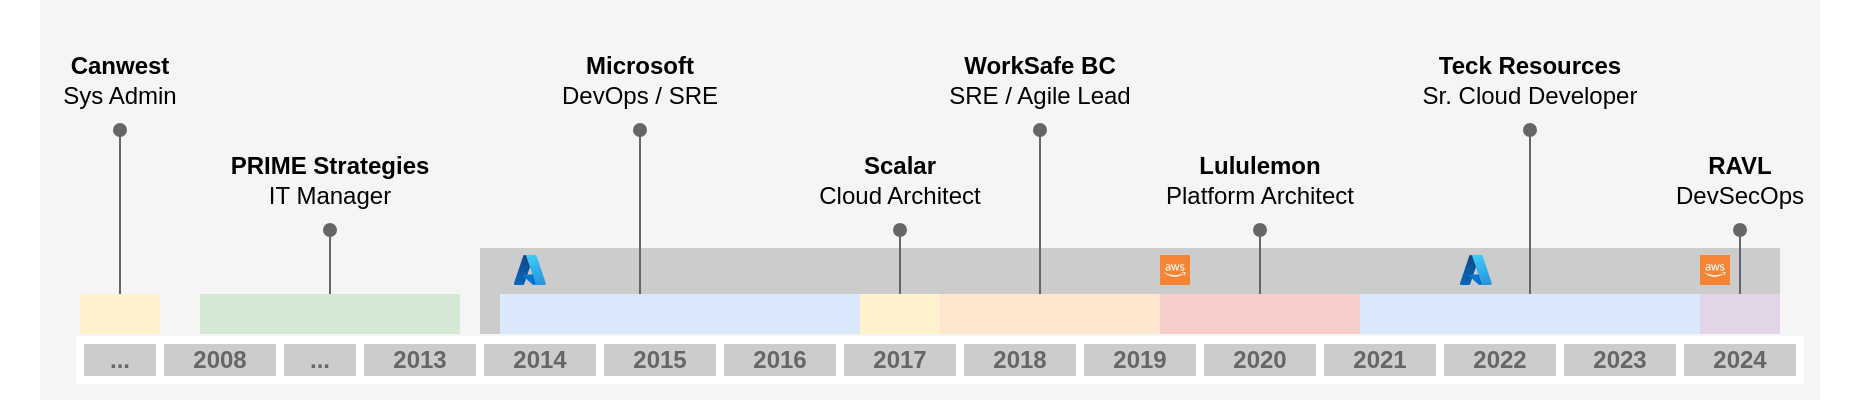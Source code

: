 <mxfile version="24.7.7">
  <diagram name="Page-1" id="3795zcSnCmuhOOe65CC1">
    <mxGraphModel dx="1418" dy="1744" grid="1" gridSize="10" guides="1" tooltips="1" connect="1" arrows="1" fold="1" page="1" pageScale="1" pageWidth="1100" pageHeight="850" math="0" shadow="0">
      <root>
        <mxCell id="0" />
        <mxCell id="1" style="locked=1;" parent="0" visible="0" />
        <mxCell id="-YP-eO5KwbZW0vEqe5pf-1" value="" style="shape=image;verticalLabelPosition=bottom;labelBackgroundColor=default;verticalAlign=top;aspect=fixed;imageAspect=0;image=https://slideuplift.com/wp-content/uploads/2020/06/resume-timeline-04.jpg;" vertex="1" parent="1">
          <mxGeometry x="1050" y="180" width="960" height="720" as="geometry" />
        </mxCell>
        <mxCell id="-YP-eO5KwbZW0vEqe5pf-2" value="Untitled Layer" parent="0" />
        <mxCell id="-YP-eO5KwbZW0vEqe5pf-62" value="" style="rounded=0;whiteSpace=wrap;html=1;fillColor=#f5f5f5;fontColor=#333333;strokeColor=none;" vertex="1" parent="-YP-eO5KwbZW0vEqe5pf-2">
          <mxGeometry x="220" y="-10" width="890" height="200" as="geometry" />
        </mxCell>
        <mxCell id="-YP-eO5KwbZW0vEqe5pf-29" value="" style="rounded=0;whiteSpace=wrap;html=1;fontStyle=1;fillColor=#CCCCCC;strokeColor=none;strokeWidth=4;fontColor=#333333;" vertex="1" parent="-YP-eO5KwbZW0vEqe5pf-2">
          <mxGeometry x="440" y="114" width="650" height="43" as="geometry" />
        </mxCell>
        <mxCell id="-YP-eO5KwbZW0vEqe5pf-3" value="2008" style="rounded=0;whiteSpace=wrap;html=1;fontStyle=1;fillColor=#CCCCCC;fontColor=#666666;strokeColor=#FFFFFF;strokeWidth=4;" vertex="1" parent="-YP-eO5KwbZW0vEqe5pf-2">
          <mxGeometry x="280" y="160" width="60" height="20" as="geometry" />
        </mxCell>
        <mxCell id="-YP-eO5KwbZW0vEqe5pf-8" value="2013" style="rounded=0;whiteSpace=wrap;html=1;fontStyle=1;fillColor=#CCCCCC;fontColor=#666666;strokeColor=#FFFFFF;strokeWidth=4;" vertex="1" parent="-YP-eO5KwbZW0vEqe5pf-2">
          <mxGeometry x="380" y="160" width="60" height="20" as="geometry" />
        </mxCell>
        <mxCell id="-YP-eO5KwbZW0vEqe5pf-9" value="2014" style="rounded=0;whiteSpace=wrap;html=1;fontStyle=1;fillColor=#CCCCCC;fontColor=#666666;strokeColor=#FFFFFF;strokeWidth=4;" vertex="1" parent="-YP-eO5KwbZW0vEqe5pf-2">
          <mxGeometry x="440" y="160" width="60" height="20" as="geometry" />
        </mxCell>
        <mxCell id="-YP-eO5KwbZW0vEqe5pf-10" value="2015" style="rounded=0;whiteSpace=wrap;html=1;fontStyle=1;fillColor=#CCCCCC;fontColor=#666666;strokeColor=#FFFFFF;strokeWidth=4;" vertex="1" parent="-YP-eO5KwbZW0vEqe5pf-2">
          <mxGeometry x="500" y="160" width="60" height="20" as="geometry" />
        </mxCell>
        <mxCell id="-YP-eO5KwbZW0vEqe5pf-11" value="2016" style="rounded=0;whiteSpace=wrap;html=1;fontStyle=1;fillColor=#CCCCCC;fontColor=#666666;strokeColor=#FFFFFF;strokeWidth=4;" vertex="1" parent="-YP-eO5KwbZW0vEqe5pf-2">
          <mxGeometry x="560" y="160" width="60" height="20" as="geometry" />
        </mxCell>
        <mxCell id="-YP-eO5KwbZW0vEqe5pf-12" value="2017" style="rounded=0;whiteSpace=wrap;html=1;fontStyle=1;fillColor=#CCCCCC;fontColor=#666666;strokeColor=#FFFFFF;strokeWidth=4;" vertex="1" parent="-YP-eO5KwbZW0vEqe5pf-2">
          <mxGeometry x="620" y="160" width="60" height="20" as="geometry" />
        </mxCell>
        <mxCell id="-YP-eO5KwbZW0vEqe5pf-13" value="2018" style="rounded=0;whiteSpace=wrap;html=1;fontStyle=1;fillColor=#CCCCCC;fontColor=#666666;strokeColor=#FFFFFF;strokeWidth=4;" vertex="1" parent="-YP-eO5KwbZW0vEqe5pf-2">
          <mxGeometry x="680" y="160" width="60" height="20" as="geometry" />
        </mxCell>
        <mxCell id="-YP-eO5KwbZW0vEqe5pf-14" value="2019" style="rounded=0;whiteSpace=wrap;html=1;fontStyle=1;fillColor=#CCCCCC;fontColor=#666666;strokeColor=#FFFFFF;strokeWidth=4;" vertex="1" parent="-YP-eO5KwbZW0vEqe5pf-2">
          <mxGeometry x="740" y="160" width="60" height="20" as="geometry" />
        </mxCell>
        <mxCell id="-YP-eO5KwbZW0vEqe5pf-15" value="2020" style="rounded=0;whiteSpace=wrap;html=1;fontStyle=1;fillColor=#CCCCCC;fontColor=#666666;strokeColor=#FFFFFF;strokeWidth=4;" vertex="1" parent="-YP-eO5KwbZW0vEqe5pf-2">
          <mxGeometry x="800" y="160" width="60" height="20" as="geometry" />
        </mxCell>
        <mxCell id="-YP-eO5KwbZW0vEqe5pf-16" value="2021" style="rounded=0;whiteSpace=wrap;html=1;fontStyle=1;fillColor=#CCCCCC;fontColor=#666666;strokeColor=#FFFFFF;strokeWidth=4;" vertex="1" parent="-YP-eO5KwbZW0vEqe5pf-2">
          <mxGeometry x="860" y="160" width="60" height="20" as="geometry" />
        </mxCell>
        <mxCell id="-YP-eO5KwbZW0vEqe5pf-17" value="2022" style="rounded=0;whiteSpace=wrap;html=1;fontStyle=1;fillColor=#CCCCCC;fontColor=#666666;strokeColor=#FFFFFF;strokeWidth=4;" vertex="1" parent="-YP-eO5KwbZW0vEqe5pf-2">
          <mxGeometry x="920" y="160" width="60" height="20" as="geometry" />
        </mxCell>
        <mxCell id="-YP-eO5KwbZW0vEqe5pf-18" value="2023" style="rounded=0;whiteSpace=wrap;html=1;fontStyle=1;fillColor=#CCCCCC;fontColor=#666666;strokeColor=#FFFFFF;strokeWidth=4;" vertex="1" parent="-YP-eO5KwbZW0vEqe5pf-2">
          <mxGeometry x="980" y="160" width="60" height="20" as="geometry" />
        </mxCell>
        <mxCell id="-YP-eO5KwbZW0vEqe5pf-19" value="2024" style="rounded=0;whiteSpace=wrap;html=1;fontStyle=1;fillColor=#CCCCCC;fontColor=#666666;strokeColor=#FFFFFF;strokeWidth=4;" vertex="1" parent="-YP-eO5KwbZW0vEqe5pf-2">
          <mxGeometry x="1040" y="160" width="60" height="20" as="geometry" />
        </mxCell>
        <mxCell id="-YP-eO5KwbZW0vEqe5pf-20" value="..." style="rounded=0;whiteSpace=wrap;html=1;fontStyle=1;fillColor=#CCCCCC;fontColor=#666666;strokeColor=#FFFFFF;strokeWidth=4;" vertex="1" parent="-YP-eO5KwbZW0vEqe5pf-2">
          <mxGeometry x="240" y="160" width="40" height="20" as="geometry" />
        </mxCell>
        <mxCell id="-YP-eO5KwbZW0vEqe5pf-21" value="" style="rounded=0;whiteSpace=wrap;html=1;fontStyle=1;fillColor=#d5e8d4;strokeColor=none;strokeWidth=4;" vertex="1" parent="-YP-eO5KwbZW0vEqe5pf-2">
          <mxGeometry x="300" y="137" width="130" height="20" as="geometry" />
        </mxCell>
        <mxCell id="-YP-eO5KwbZW0vEqe5pf-23" value="" style="rounded=0;whiteSpace=wrap;html=1;fontStyle=1;fillColor=#dae8fc;strokeColor=none;strokeWidth=4;" vertex="1" parent="-YP-eO5KwbZW0vEqe5pf-2">
          <mxGeometry x="450" y="137" width="180" height="20" as="geometry" />
        </mxCell>
        <mxCell id="-YP-eO5KwbZW0vEqe5pf-24" value="" style="rounded=0;whiteSpace=wrap;html=1;fontStyle=1;fillColor=#fff2cc;strokeColor=none;strokeWidth=4;" vertex="1" parent="-YP-eO5KwbZW0vEqe5pf-2">
          <mxGeometry x="630" y="137" width="40" height="20" as="geometry" />
        </mxCell>
        <mxCell id="-YP-eO5KwbZW0vEqe5pf-25" value="" style="rounded=0;whiteSpace=wrap;html=1;fontStyle=1;fillColor=#ffe6cc;strokeColor=none;strokeWidth=4;" vertex="1" parent="-YP-eO5KwbZW0vEqe5pf-2">
          <mxGeometry x="670" y="137" width="110" height="20" as="geometry" />
        </mxCell>
        <mxCell id="-YP-eO5KwbZW0vEqe5pf-26" value="" style="rounded=0;whiteSpace=wrap;html=1;fontStyle=1;fillColor=#f8cecc;strokeColor=none;strokeWidth=4;" vertex="1" parent="-YP-eO5KwbZW0vEqe5pf-2">
          <mxGeometry x="780" y="137" width="100" height="20" as="geometry" />
        </mxCell>
        <mxCell id="-YP-eO5KwbZW0vEqe5pf-27" value="" style="rounded=0;whiteSpace=wrap;html=1;fontStyle=1;fillColor=#dae8fc;strokeColor=none;strokeWidth=4;" vertex="1" parent="-YP-eO5KwbZW0vEqe5pf-2">
          <mxGeometry x="880" y="137" width="170" height="20" as="geometry" />
        </mxCell>
        <mxCell id="-YP-eO5KwbZW0vEqe5pf-28" value="" style="rounded=0;whiteSpace=wrap;html=1;fontStyle=1;fillColor=#e1d5e7;strokeColor=none;strokeWidth=4;" vertex="1" parent="-YP-eO5KwbZW0vEqe5pf-2">
          <mxGeometry x="1050" y="137" width="40" height="20" as="geometry" />
        </mxCell>
        <mxCell id="-YP-eO5KwbZW0vEqe5pf-36" style="rounded=0;orthogonalLoop=1;jettySize=auto;html=1;edgeStyle=orthogonalEdgeStyle;endArrow=oval;endFill=1;fillColor=#f5f5f5;strokeColor=#666666;" edge="1" parent="-YP-eO5KwbZW0vEqe5pf-2" target="-YP-eO5KwbZW0vEqe5pf-37" source="-YP-eO5KwbZW0vEqe5pf-21">
          <mxGeometry relative="1" as="geometry">
            <mxPoint x="335" y="137" as="sourcePoint" />
            <Array as="points" />
            <mxPoint x="335" y="95" as="targetPoint" />
          </mxGeometry>
        </mxCell>
        <mxCell id="-YP-eO5KwbZW0vEqe5pf-37" value="&lt;b&gt;PRIME Strategies&lt;/b&gt;&lt;div&gt;IT Manager&lt;/div&gt;" style="text;html=1;align=center;verticalAlign=middle;whiteSpace=wrap;rounded=0;perimeterSpacing=5;" vertex="1" parent="-YP-eO5KwbZW0vEqe5pf-2">
          <mxGeometry x="305" y="60" width="120" height="40" as="geometry" />
        </mxCell>
        <mxCell id="-YP-eO5KwbZW0vEqe5pf-38" style="rounded=0;orthogonalLoop=1;jettySize=auto;html=1;edgeStyle=orthogonalEdgeStyle;endArrow=oval;endFill=1;fillColor=#f5f5f5;strokeColor=#666666;" edge="1" parent="-YP-eO5KwbZW0vEqe5pf-2" target="-YP-eO5KwbZW0vEqe5pf-39" source="-YP-eO5KwbZW0vEqe5pf-23">
          <mxGeometry relative="1" as="geometry">
            <mxPoint x="520" y="137" as="sourcePoint" />
            <Array as="points">
              <mxPoint x="520" y="100" />
              <mxPoint x="520" y="100" />
            </Array>
          </mxGeometry>
        </mxCell>
        <mxCell id="-YP-eO5KwbZW0vEqe5pf-39" value="&lt;b&gt;Microsoft&lt;/b&gt;&lt;div&gt;DevOps / SRE&lt;br&gt;&lt;/div&gt;" style="text;html=1;align=center;verticalAlign=middle;whiteSpace=wrap;rounded=0;perimeterSpacing=5;" vertex="1" parent="-YP-eO5KwbZW0vEqe5pf-2">
          <mxGeometry x="440" y="10" width="160" height="40" as="geometry" />
        </mxCell>
        <mxCell id="-YP-eO5KwbZW0vEqe5pf-40" value="&lt;b&gt;Scalar&lt;/b&gt;&lt;div&gt;Cloud Architect&lt;br&gt;&lt;/div&gt;" style="text;html=1;align=center;verticalAlign=middle;whiteSpace=wrap;rounded=0;perimeterSpacing=5;" vertex="1" parent="-YP-eO5KwbZW0vEqe5pf-2">
          <mxGeometry x="590" y="60" width="120" height="40" as="geometry" />
        </mxCell>
        <mxCell id="-YP-eO5KwbZW0vEqe5pf-41" style="rounded=0;orthogonalLoop=1;jettySize=auto;html=1;edgeStyle=orthogonalEdgeStyle;endArrow=oval;endFill=1;fillColor=#f5f5f5;strokeColor=#666666;" edge="1" parent="-YP-eO5KwbZW0vEqe5pf-2" source="-YP-eO5KwbZW0vEqe5pf-24" target="-YP-eO5KwbZW0vEqe5pf-40">
          <mxGeometry relative="1" as="geometry">
            <mxPoint x="530" y="147" as="sourcePoint" />
            <Array as="points">
              <mxPoint x="650" y="90" />
              <mxPoint x="650" y="90" />
            </Array>
            <mxPoint x="530" y="105" as="targetPoint" />
          </mxGeometry>
        </mxCell>
        <mxCell id="-YP-eO5KwbZW0vEqe5pf-42" style="rounded=0;orthogonalLoop=1;jettySize=auto;html=1;edgeStyle=orthogonalEdgeStyle;endArrow=oval;endFill=1;fillColor=#f5f5f5;strokeColor=#666666;" edge="1" target="-YP-eO5KwbZW0vEqe5pf-43" parent="-YP-eO5KwbZW0vEqe5pf-2" source="-YP-eO5KwbZW0vEqe5pf-45">
          <mxGeometry relative="1" as="geometry">
            <mxPoint x="380" y="50" as="sourcePoint" />
            <Array as="points">
              <mxPoint x="260" y="110" />
              <mxPoint x="260" y="110" />
            </Array>
            <mxPoint x="270" y="120" as="targetPoint" />
          </mxGeometry>
        </mxCell>
        <mxCell id="-YP-eO5KwbZW0vEqe5pf-43" value="&lt;b&gt;Canwest&lt;/b&gt;&lt;div&gt;Sys Admin&lt;/div&gt;" style="text;html=1;align=center;verticalAlign=middle;whiteSpace=wrap;rounded=0;perimeterSpacing=5;" vertex="1" parent="-YP-eO5KwbZW0vEqe5pf-2">
          <mxGeometry x="200" y="10" width="120" height="40" as="geometry" />
        </mxCell>
        <mxCell id="-YP-eO5KwbZW0vEqe5pf-45" value="" style="rounded=0;whiteSpace=wrap;html=1;fontStyle=1;strokeWidth=4;strokeColor=none;fillColor=#fff2cc;" vertex="1" parent="-YP-eO5KwbZW0vEqe5pf-2">
          <mxGeometry x="240" y="137" width="40" height="20" as="geometry" />
        </mxCell>
        <mxCell id="-YP-eO5KwbZW0vEqe5pf-46" value="&lt;b&gt;WorkSafe BC&lt;/b&gt;&lt;div&gt;SRE / Agile Lead&lt;br&gt;&lt;/div&gt;" style="text;html=1;align=center;verticalAlign=middle;whiteSpace=wrap;rounded=0;perimeterSpacing=5;" vertex="1" parent="-YP-eO5KwbZW0vEqe5pf-2">
          <mxGeometry x="660" y="10" width="120" height="40" as="geometry" />
        </mxCell>
        <mxCell id="-YP-eO5KwbZW0vEqe5pf-47" style="rounded=0;orthogonalLoop=1;jettySize=auto;html=1;edgeStyle=orthogonalEdgeStyle;endArrow=oval;endFill=1;fillColor=#f5f5f5;strokeColor=#666666;" edge="1" parent="-YP-eO5KwbZW0vEqe5pf-2" target="-YP-eO5KwbZW0vEqe5pf-46" source="-YP-eO5KwbZW0vEqe5pf-25">
          <mxGeometry relative="1" as="geometry">
            <mxPoint x="720" y="87" as="sourcePoint" />
            <Array as="points">
              <mxPoint x="720" y="110" />
              <mxPoint x="720" y="110" />
            </Array>
            <mxPoint x="600" y="55" as="targetPoint" />
          </mxGeometry>
        </mxCell>
        <mxCell id="-YP-eO5KwbZW0vEqe5pf-48" value="&lt;b&gt;Lululemon&lt;/b&gt;&lt;div&gt;Platform Architect&lt;br&gt;&lt;/div&gt;" style="text;html=1;align=center;verticalAlign=middle;whiteSpace=wrap;rounded=0;perimeterSpacing=5;" vertex="1" parent="-YP-eO5KwbZW0vEqe5pf-2">
          <mxGeometry x="770" y="60" width="120" height="40" as="geometry" />
        </mxCell>
        <mxCell id="-YP-eO5KwbZW0vEqe5pf-49" style="rounded=0;orthogonalLoop=1;jettySize=auto;html=1;edgeStyle=orthogonalEdgeStyle;endArrow=oval;endFill=1;fillColor=#f5f5f5;strokeColor=#666666;" edge="1" parent="-YP-eO5KwbZW0vEqe5pf-2" target="-YP-eO5KwbZW0vEqe5pf-48" source="-YP-eO5KwbZW0vEqe5pf-26">
          <mxGeometry relative="1" as="geometry">
            <mxPoint x="820" y="187" as="sourcePoint" />
            <Array as="points">
              <mxPoint x="830" y="120" />
              <mxPoint x="830" y="120" />
            </Array>
            <mxPoint x="700" y="105" as="targetPoint" />
          </mxGeometry>
        </mxCell>
        <mxCell id="-YP-eO5KwbZW0vEqe5pf-52" value="" style="image;aspect=fixed;html=1;points=[];align=center;fontSize=12;image=img/lib/azure2/other/Azure_A.svg;" vertex="1" parent="-YP-eO5KwbZW0vEqe5pf-2">
          <mxGeometry x="457" y="117.5" width="15.91" height="15" as="geometry" />
        </mxCell>
        <mxCell id="-YP-eO5KwbZW0vEqe5pf-53" value="" style="outlineConnect=0;dashed=0;verticalLabelPosition=bottom;verticalAlign=top;align=center;html=1;shape=mxgraph.aws3.cloud_2;fillColor=#F58534;gradientColor=none;aspect=fixed;" vertex="1" parent="-YP-eO5KwbZW0vEqe5pf-2">
          <mxGeometry x="780" y="117.5" width="15" height="15" as="geometry" />
        </mxCell>
        <mxCell id="-YP-eO5KwbZW0vEqe5pf-54" value="" style="image;aspect=fixed;html=1;points=[];align=center;fontSize=12;image=img/lib/azure2/other/Azure_A.svg;" vertex="1" parent="-YP-eO5KwbZW0vEqe5pf-2">
          <mxGeometry x="930" y="117.5" width="15.91" height="15" as="geometry" />
        </mxCell>
        <mxCell id="-YP-eO5KwbZW0vEqe5pf-55" value="&lt;b&gt;Teck Resources&lt;/b&gt;&lt;div&gt;Sr. Cloud Developer&lt;br&gt;&lt;/div&gt;" style="text;html=1;align=center;verticalAlign=middle;whiteSpace=wrap;rounded=0;perimeterSpacing=5;" vertex="1" parent="-YP-eO5KwbZW0vEqe5pf-2">
          <mxGeometry x="905" y="10" width="120" height="40" as="geometry" />
        </mxCell>
        <mxCell id="-YP-eO5KwbZW0vEqe5pf-56" style="rounded=0;orthogonalLoop=1;jettySize=auto;html=1;edgeStyle=orthogonalEdgeStyle;endArrow=oval;endFill=1;fillColor=#f5f5f5;strokeColor=#666666;" edge="1" parent="-YP-eO5KwbZW0vEqe5pf-2" target="-YP-eO5KwbZW0vEqe5pf-55" source="-YP-eO5KwbZW0vEqe5pf-27">
          <mxGeometry relative="1" as="geometry">
            <mxPoint x="940" y="87" as="sourcePoint" />
            <Array as="points" />
            <mxPoint x="810" y="55" as="targetPoint" />
          </mxGeometry>
        </mxCell>
        <mxCell id="-YP-eO5KwbZW0vEqe5pf-57" value="&lt;b&gt;RAVL&lt;/b&gt;&lt;div&gt;DevSecOps&lt;br&gt;&lt;/div&gt;" style="text;html=1;align=center;verticalAlign=middle;whiteSpace=wrap;rounded=0;perimeterSpacing=5;" vertex="1" parent="-YP-eO5KwbZW0vEqe5pf-2">
          <mxGeometry x="1010" y="60" width="120" height="40" as="geometry" />
        </mxCell>
        <mxCell id="-YP-eO5KwbZW0vEqe5pf-58" style="rounded=0;orthogonalLoop=1;jettySize=auto;html=1;edgeStyle=orthogonalEdgeStyle;endArrow=oval;endFill=1;fillColor=#f5f5f5;strokeColor=#666666;" edge="1" parent="-YP-eO5KwbZW0vEqe5pf-2" target="-YP-eO5KwbZW0vEqe5pf-57" source="-YP-eO5KwbZW0vEqe5pf-28">
          <mxGeometry relative="1" as="geometry">
            <mxPoint x="1070" y="137" as="sourcePoint" />
            <Array as="points" />
            <mxPoint x="940" y="105" as="targetPoint" />
          </mxGeometry>
        </mxCell>
        <mxCell id="-YP-eO5KwbZW0vEqe5pf-59" value="" style="outlineConnect=0;dashed=0;verticalLabelPosition=bottom;verticalAlign=top;align=center;html=1;shape=mxgraph.aws3.cloud_2;fillColor=#F58534;gradientColor=none;aspect=fixed;" vertex="1" parent="-YP-eO5KwbZW0vEqe5pf-2">
          <mxGeometry x="1050" y="117.5" width="15" height="15" as="geometry" />
        </mxCell>
        <mxCell id="-YP-eO5KwbZW0vEqe5pf-63" value="..." style="rounded=0;whiteSpace=wrap;html=1;fontStyle=1;fillColor=#CCCCCC;fontColor=#666666;strokeColor=#FFFFFF;strokeWidth=4;" vertex="1" parent="-YP-eO5KwbZW0vEqe5pf-2">
          <mxGeometry x="340" y="160" width="40" height="20" as="geometry" />
        </mxCell>
      </root>
    </mxGraphModel>
  </diagram>
</mxfile>
